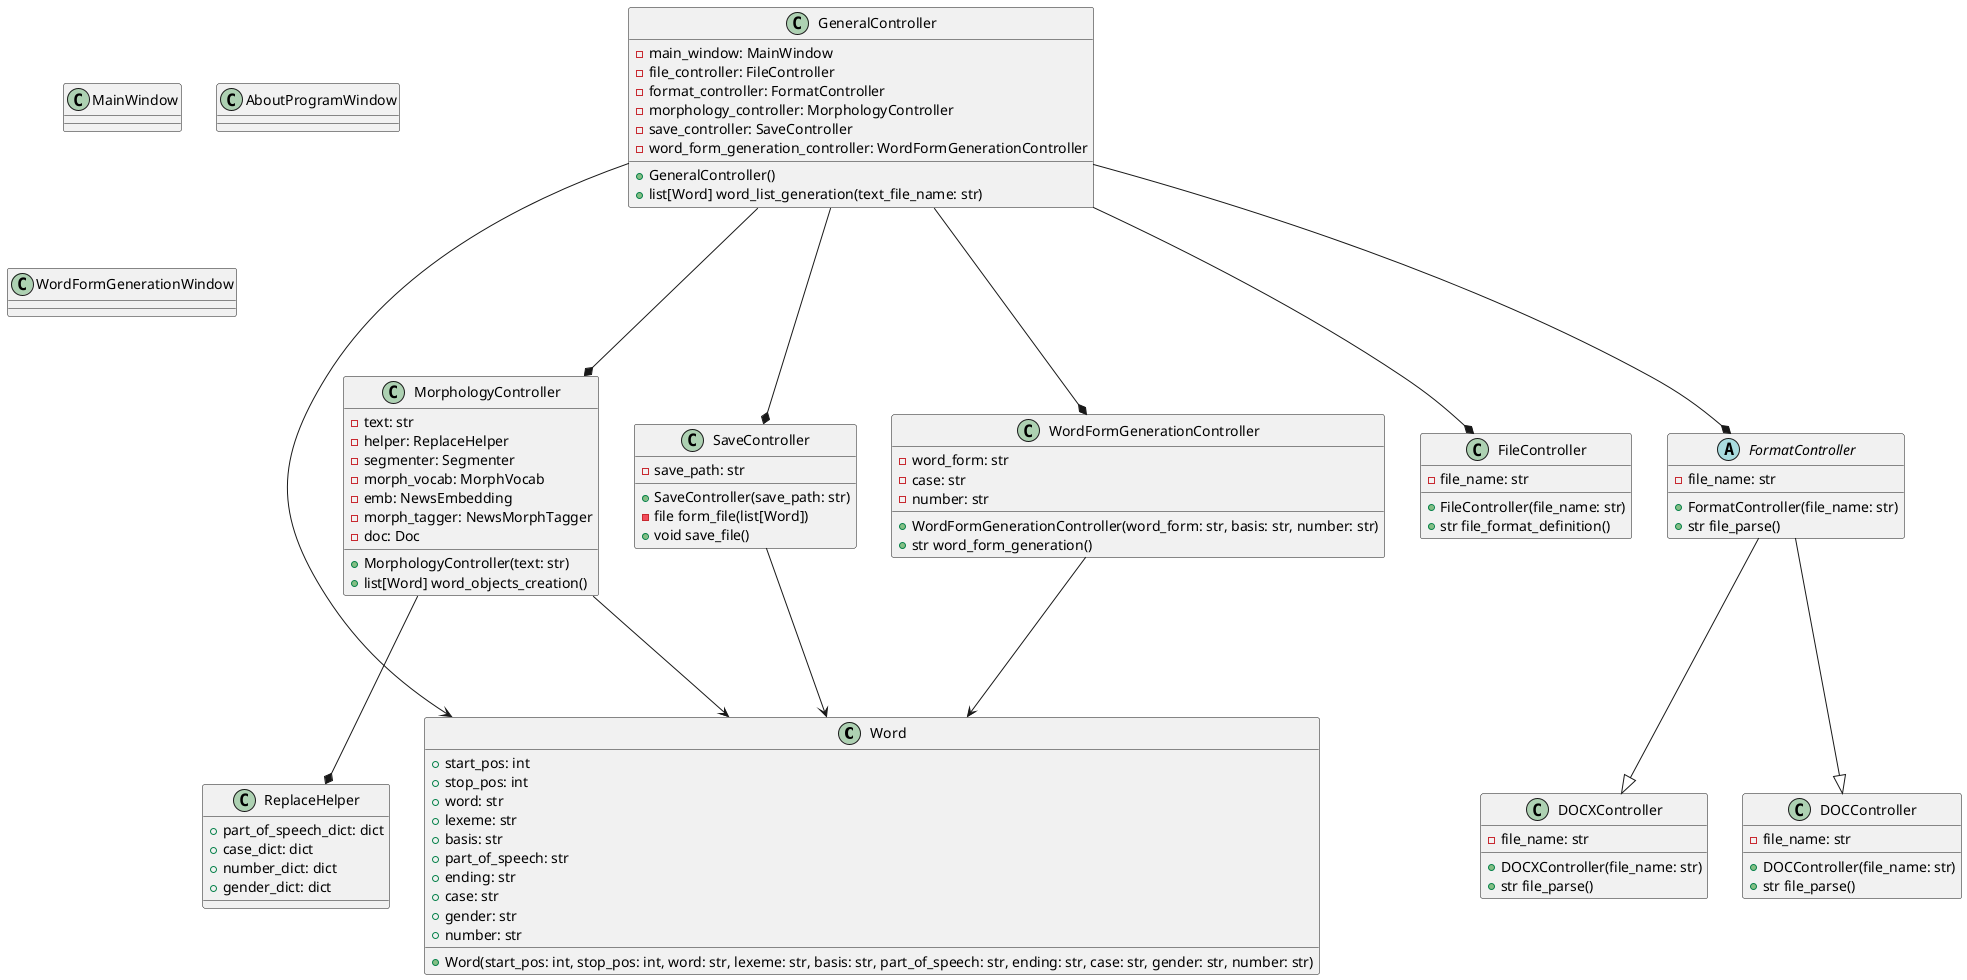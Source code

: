 @startuml
'https://plantuml.com/class-diagram

class Word {
    + start_pos: int
    + stop_pos: int
    + word: str
    + lexeme: str
    + basis: str
    + part_of_speech: str
    + ending: str
    + case: str
    + gender: str
    + number: str
    + Word(start_pos: int, stop_pos: int, word: str, lexeme: str, basis: str, part_of_speech: str, ending: str, case: str, gender: str, number: str)
}

class ReplaceHelper {
    + part_of_speech_dict: dict
    + case_dict: dict
    + number_dict: dict
    + gender_dict: dict
}

class GeneralController {
    - main_window: MainWindow
    - file_controller: FileController
    - format_controller: FormatController
    - morphology_controller: MorphologyController
    - save_controller: SaveController
    - word_form_generation_controller: WordFormGenerationController
    + GeneralController()
    + list[Word] word_list_generation(text_file_name: str)
}

class FileController {
    - file_name: str
    + FileController(file_name: str)
    + str file_format_definition()
}

abstract class FormatController {
    - file_name: str
    + FormatController(file_name: str)
    + str file_parse()
}

class DOCController {
    - file_name: str
    + DOCController(file_name: str)
    + str file_parse()
}

class DOCXController {
    - file_name: str
    + DOCXController(file_name: str)
    + str file_parse()
}

class MorphologyController {
    - text: str
    - helper: ReplaceHelper
    - segmenter: Segmenter
    - morph_vocab: MorphVocab
    - emb: NewsEmbedding
    - morph_tagger: NewsMorphTagger
    - doc: Doc
    + MorphologyController(text: str)
    + list[Word] word_objects_creation()
}

class SaveController {
    - save_path: str
    + SaveController(save_path: str)
    - file form_file(list[Word])
    + void save_file()
}

class WordFormGenerationController {
    - word_form: str
    - case: str
    - number: str
    + WordFormGenerationController(word_form: str, basis: str, number: str)
    + str word_form_generation()
}

class MainWindow {

}

class AboutProgramWindow {

}

class WordFormGenerationWindow {

}

GeneralController ---> Word
GeneralController ---* FileController
GeneralController ---* FormatController
GeneralController ---* MorphologyController
GeneralController ---* SaveController
GeneralController ---* WordFormGenerationController

FormatController ---|> DOCController
FormatController ---|> DOCXController

MorphologyController ---> Word
MorphologyController ---* ReplaceHelper

SaveController ---> Word

WordFormGenerationController ---> Word

@enduml